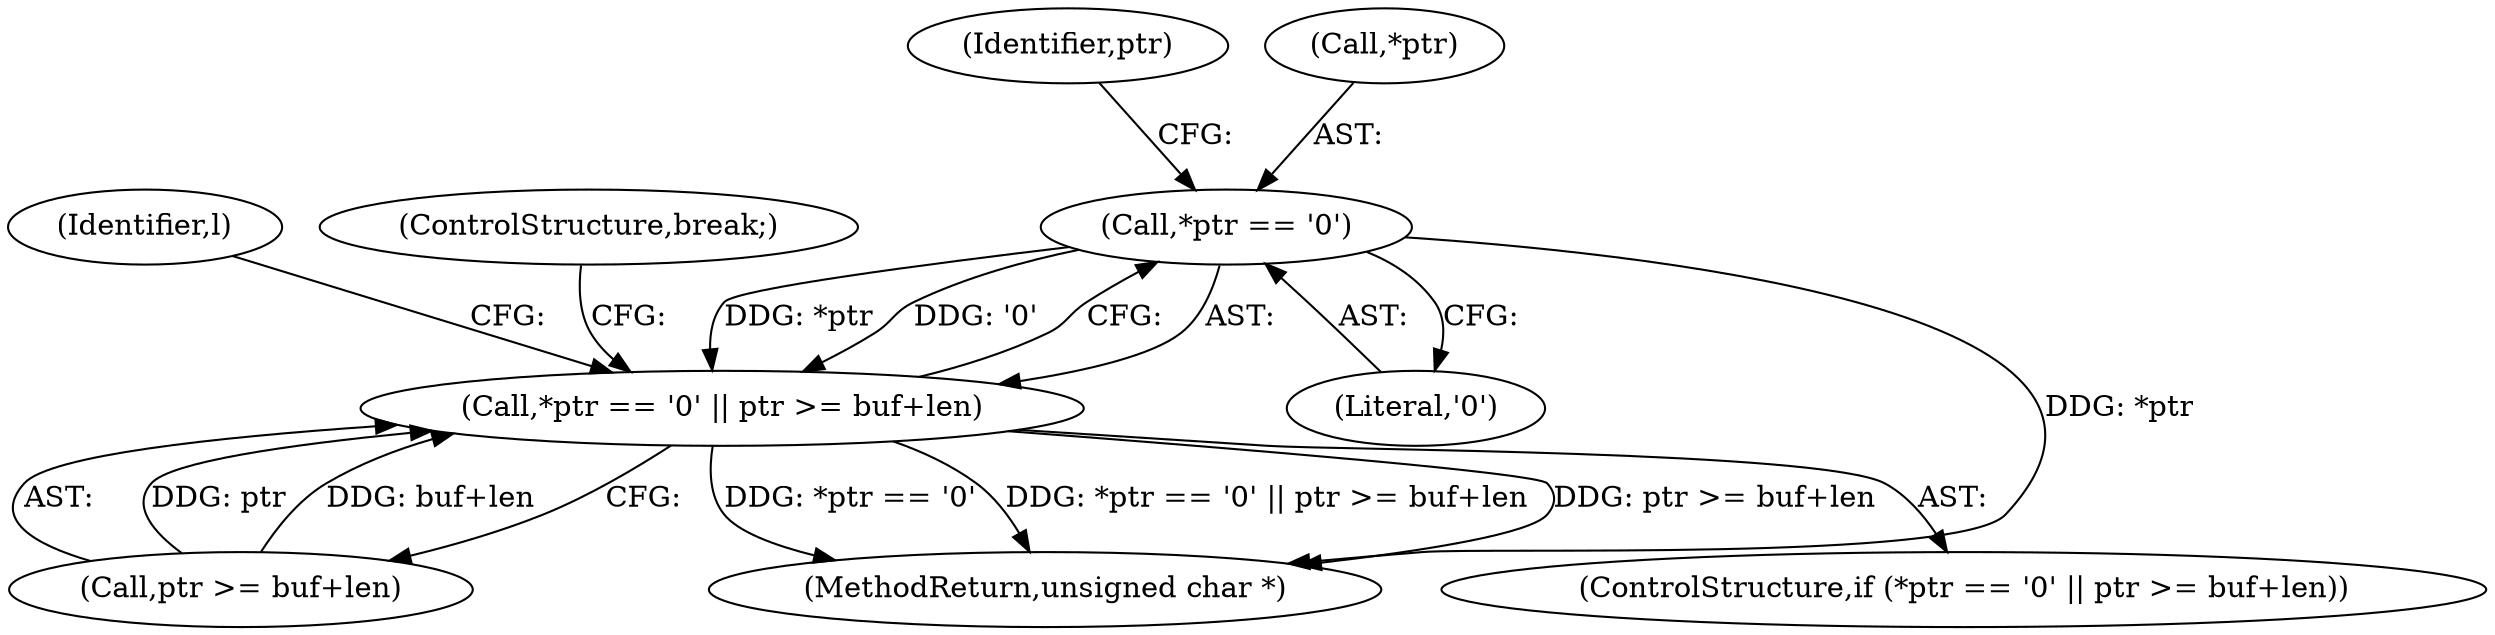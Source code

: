 digraph "0_libplist_3a55ddd3c4c11ce75a86afbefd085d8d397ff957@pointer" {
"1000164" [label="(Call,*ptr == '\0')"];
"1000163" [label="(Call,*ptr == '\0' || ptr >= buf+len)"];
"1000167" [label="(Literal,'\0')"];
"1000176" [label="(Identifier,l)"];
"1000219" [label="(MethodReturn,unsigned char *)"];
"1000169" [label="(Identifier,ptr)"];
"1000174" [label="(ControlStructure,break;)"];
"1000163" [label="(Call,*ptr == '\0' || ptr >= buf+len)"];
"1000164" [label="(Call,*ptr == '\0')"];
"1000165" [label="(Call,*ptr)"];
"1000168" [label="(Call,ptr >= buf+len)"];
"1000162" [label="(ControlStructure,if (*ptr == '\0' || ptr >= buf+len))"];
"1000164" -> "1000163"  [label="AST: "];
"1000164" -> "1000167"  [label="CFG: "];
"1000165" -> "1000164"  [label="AST: "];
"1000167" -> "1000164"  [label="AST: "];
"1000169" -> "1000164"  [label="CFG: "];
"1000163" -> "1000164"  [label="CFG: "];
"1000164" -> "1000219"  [label="DDG: *ptr"];
"1000164" -> "1000163"  [label="DDG: *ptr"];
"1000164" -> "1000163"  [label="DDG: '\0'"];
"1000163" -> "1000162"  [label="AST: "];
"1000163" -> "1000168"  [label="CFG: "];
"1000168" -> "1000163"  [label="AST: "];
"1000174" -> "1000163"  [label="CFG: "];
"1000176" -> "1000163"  [label="CFG: "];
"1000163" -> "1000219"  [label="DDG: ptr >= buf+len"];
"1000163" -> "1000219"  [label="DDG: *ptr == '\0'"];
"1000163" -> "1000219"  [label="DDG: *ptr == '\0' || ptr >= buf+len"];
"1000168" -> "1000163"  [label="DDG: ptr"];
"1000168" -> "1000163"  [label="DDG: buf+len"];
}
